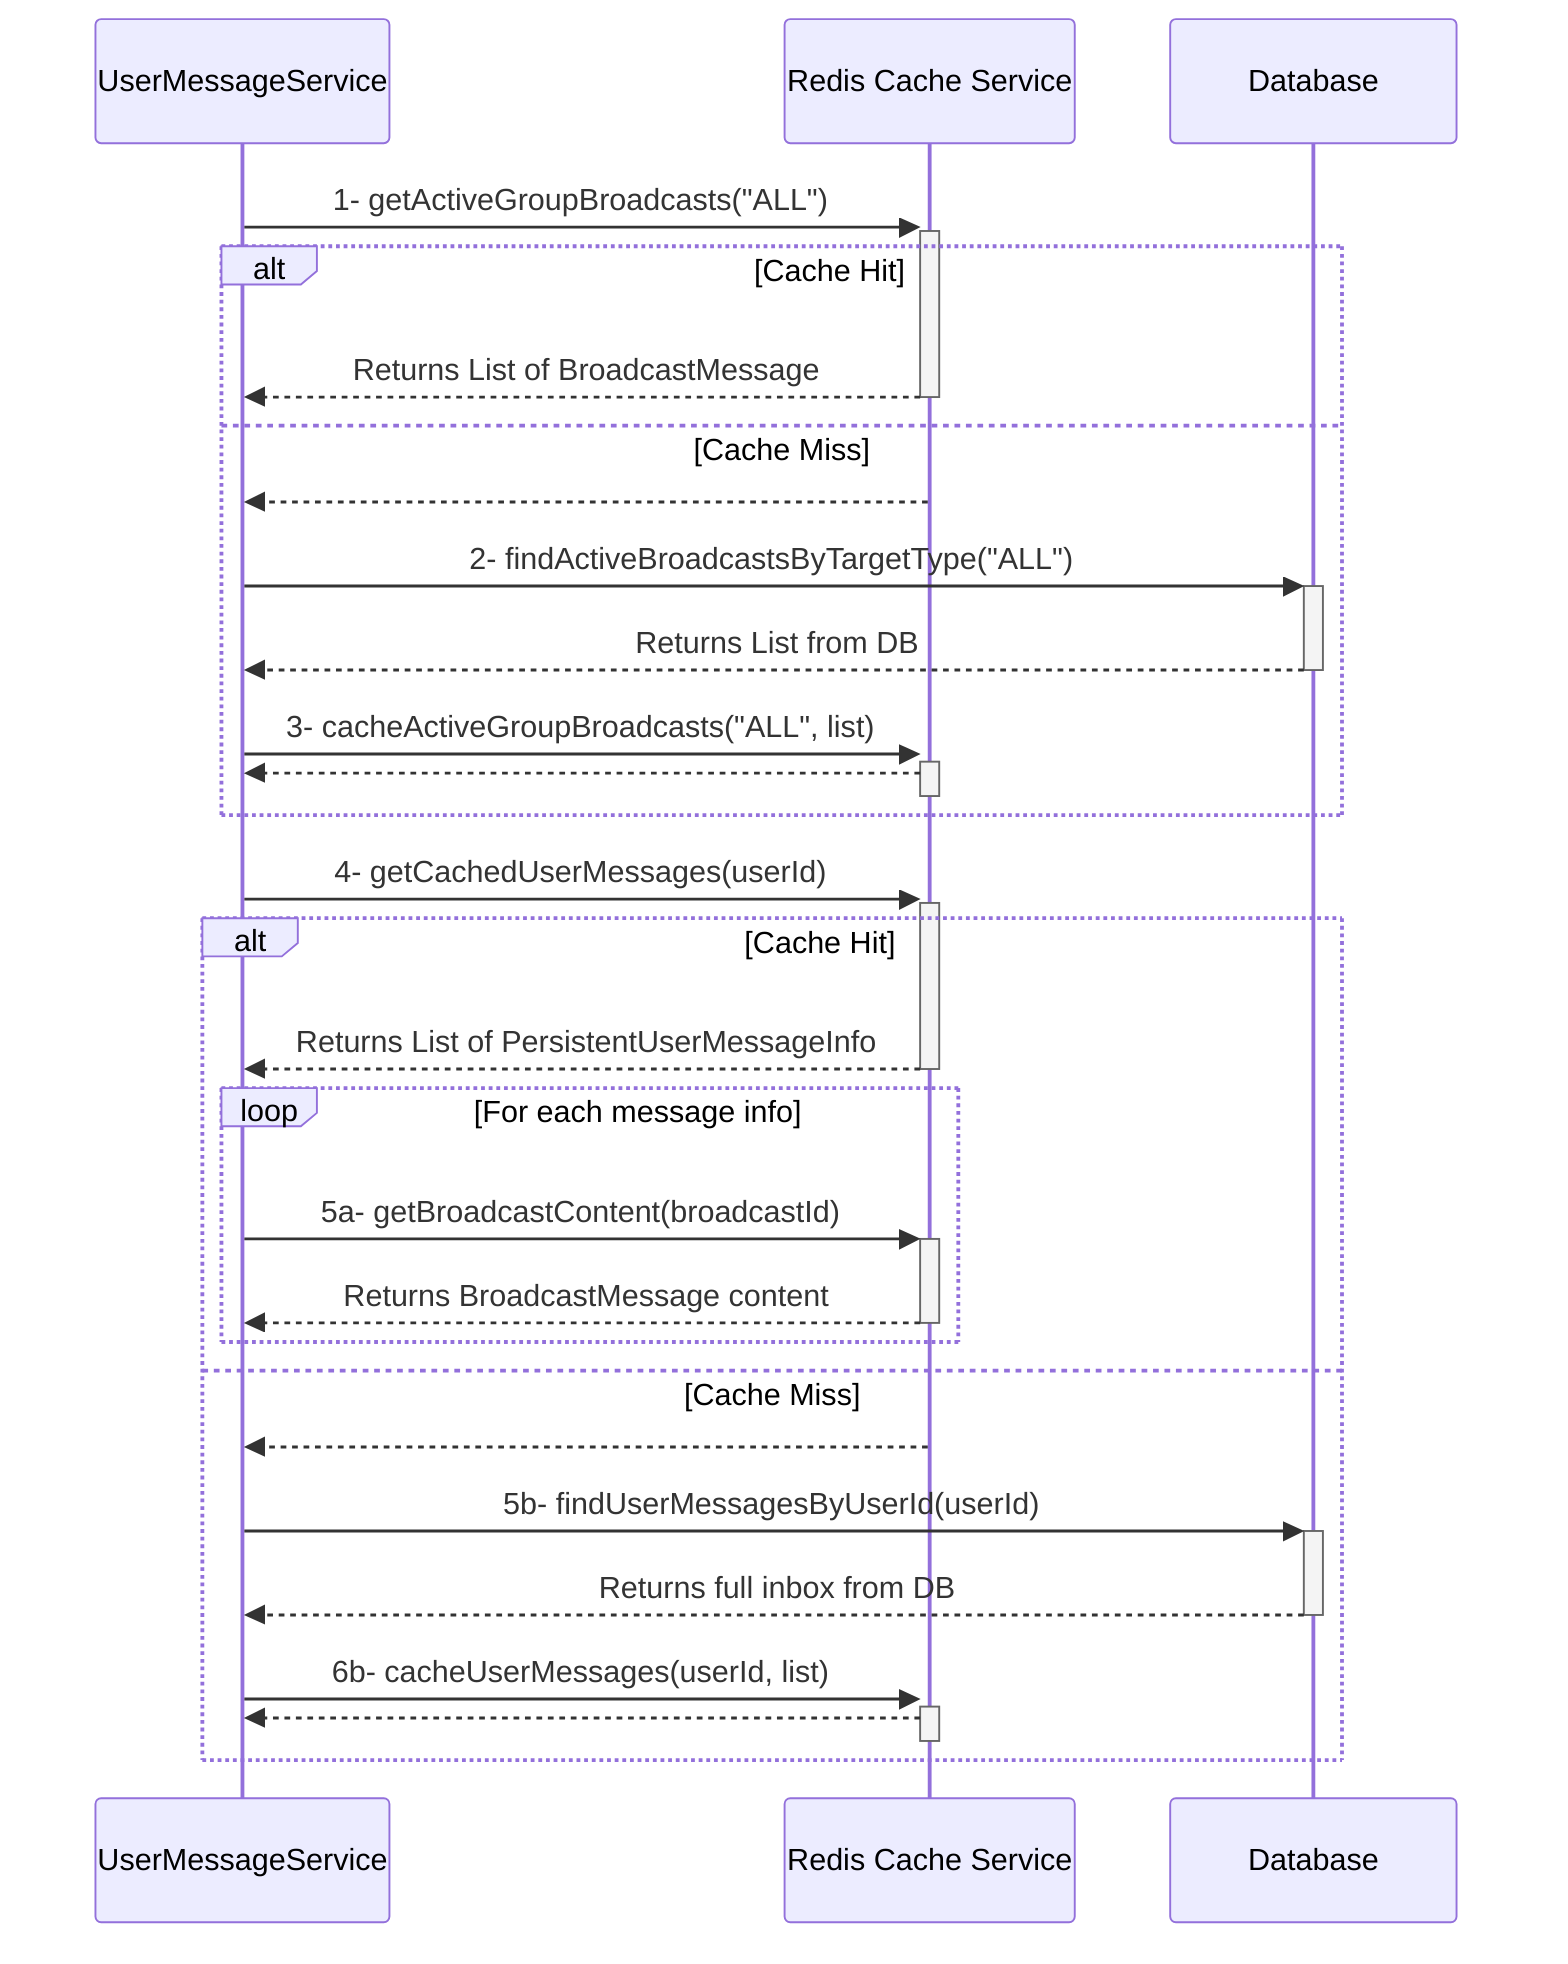 sequenceDiagram
    participant UserMsgSvc as UserMessageService
    participant RedisCache as Redis Cache Service
    participant DB as Database

    UserMsgSvc->>+RedisCache: 1- getActiveGroupBroadcasts("ALL")
    alt Cache Hit
        RedisCache-->>-UserMsgSvc: Returns List of BroadcastMessage
    else Cache Miss
        RedisCache-->>UserMsgSvc: 
        UserMsgSvc->>+DB: 2- findActiveBroadcastsByTargetType("ALL")
        DB-->>-UserMsgSvc: Returns List from DB
        UserMsgSvc->>+RedisCache: 3- cacheActiveGroupBroadcasts("ALL", list)
        RedisCache-->>-UserMsgSvc: 
    end

    UserMsgSvc->>+RedisCache: 4- getCachedUserMessages(userId)
    alt Cache Hit
        RedisCache-->>-UserMsgSvc: Returns List of PersistentUserMessageInfo
        loop For each message info
            UserMsgSvc->>+RedisCache: 5a- getBroadcastContent(broadcastId)
            RedisCache-->>-UserMsgSvc: Returns BroadcastMessage content
        end
    else Cache Miss
        RedisCache-->>UserMsgSvc: 
        UserMsgSvc->>+DB: 5b- findUserMessagesByUserId(userId)
        DB-->>-UserMsgSvc: Returns full inbox from DB
        UserMsgSvc->>+RedisCache: 6b- cacheUserMessages(userId, list)
        RedisCache-->>-UserMsgSvc: 
    end